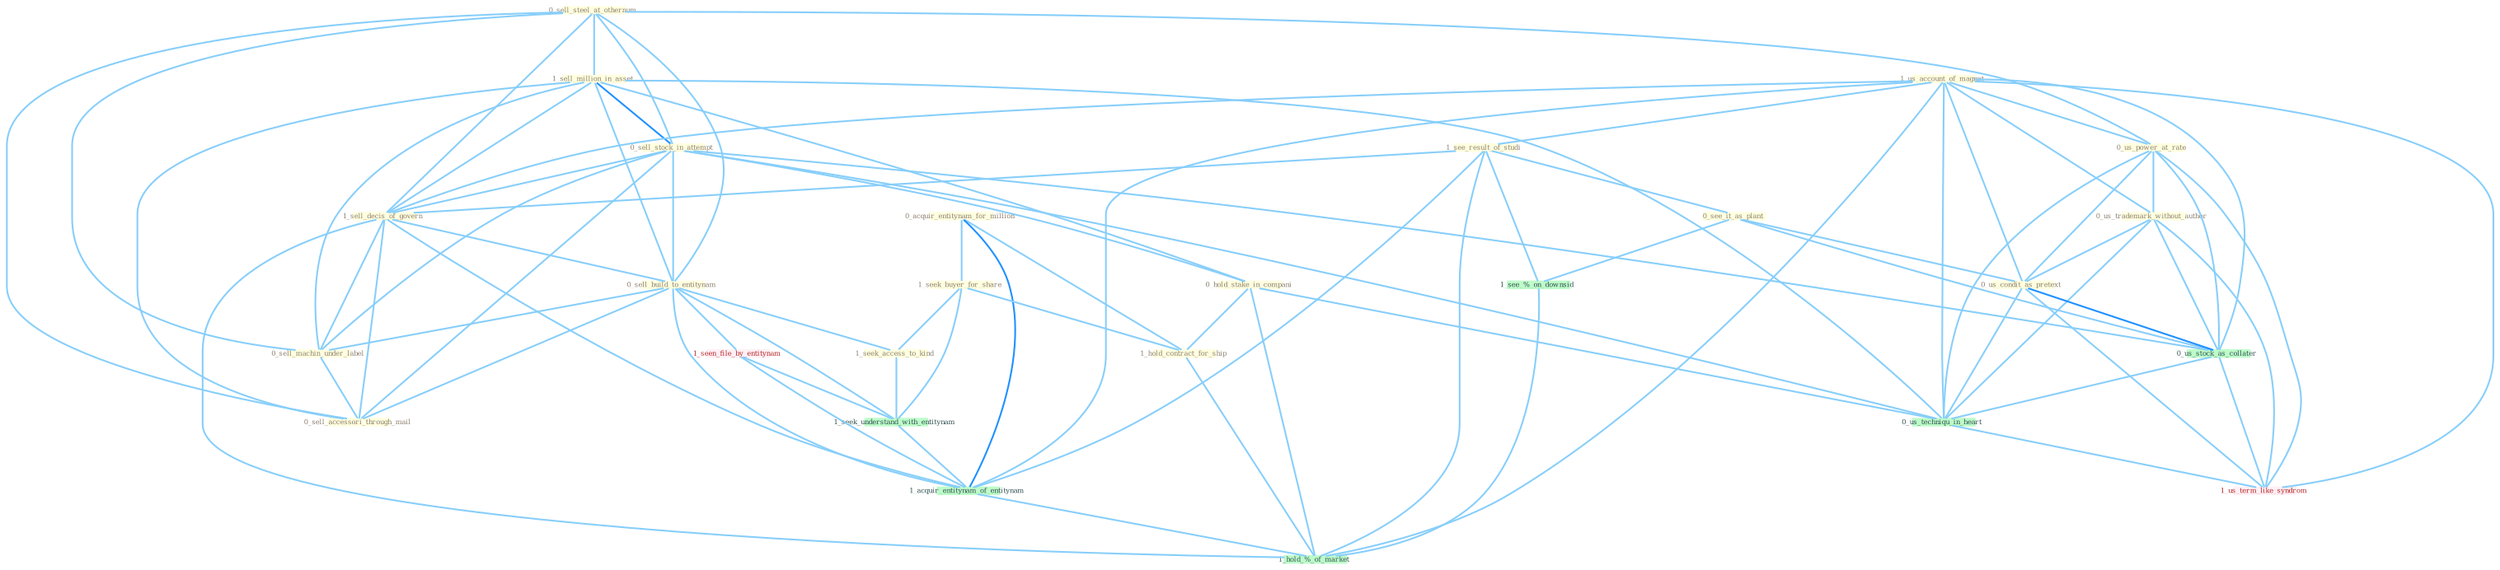 Graph G{ 
    node
    [shape=polygon,style=filled,width=.5,height=.06,color="#BDFCC9",fixedsize=true,fontsize=4,
    fontcolor="#2f4f4f"];
    {node
    [color="#ffffe0", fontcolor="#8b7d6b"] "0_sell_steel_at_othernum " "1_sell_million_in_asset " "1_us_account_of_magnat " "0_sell_stock_in_attempt " "0_us_power_at_rate " "1_see_result_of_studi " "1_sell_decis_of_govern " "0_acquir_entitynam_for_million " "0_sell_build_to_entitynam " "0_sell_machin_under_label " "0_hold_stake_in_compani " "0_us_trademark_without_author " "1_seek_buyer_for_share " "0_see_it_as_plant " "1_hold_contract_for_ship " "0_sell_accessori_through_mail " "1_seek_access_to_kind " "0_us_condit_as_pretext "}
{node [color="#fff0f5", fontcolor="#b22222"] "1_seen_file_by_entitynam " "1_us_term_like_syndrom "}
edge [color="#B0E2FF"];

	"0_sell_steel_at_othernum " -- "1_sell_million_in_asset " [w="1", color="#87cefa" ];
	"0_sell_steel_at_othernum " -- "0_sell_stock_in_attempt " [w="1", color="#87cefa" ];
	"0_sell_steel_at_othernum " -- "0_us_power_at_rate " [w="1", color="#87cefa" ];
	"0_sell_steel_at_othernum " -- "1_sell_decis_of_govern " [w="1", color="#87cefa" ];
	"0_sell_steel_at_othernum " -- "0_sell_build_to_entitynam " [w="1", color="#87cefa" ];
	"0_sell_steel_at_othernum " -- "0_sell_machin_under_label " [w="1", color="#87cefa" ];
	"0_sell_steel_at_othernum " -- "0_sell_accessori_through_mail " [w="1", color="#87cefa" ];
	"1_sell_million_in_asset " -- "0_sell_stock_in_attempt " [w="2", color="#1e90ff" , len=0.8];
	"1_sell_million_in_asset " -- "1_sell_decis_of_govern " [w="1", color="#87cefa" ];
	"1_sell_million_in_asset " -- "0_sell_build_to_entitynam " [w="1", color="#87cefa" ];
	"1_sell_million_in_asset " -- "0_sell_machin_under_label " [w="1", color="#87cefa" ];
	"1_sell_million_in_asset " -- "0_hold_stake_in_compani " [w="1", color="#87cefa" ];
	"1_sell_million_in_asset " -- "0_sell_accessori_through_mail " [w="1", color="#87cefa" ];
	"1_sell_million_in_asset " -- "0_us_techniqu_in_heart " [w="1", color="#87cefa" ];
	"1_us_account_of_magnat " -- "0_us_power_at_rate " [w="1", color="#87cefa" ];
	"1_us_account_of_magnat " -- "1_see_result_of_studi " [w="1", color="#87cefa" ];
	"1_us_account_of_magnat " -- "1_sell_decis_of_govern " [w="1", color="#87cefa" ];
	"1_us_account_of_magnat " -- "0_us_trademark_without_author " [w="1", color="#87cefa" ];
	"1_us_account_of_magnat " -- "0_us_condit_as_pretext " [w="1", color="#87cefa" ];
	"1_us_account_of_magnat " -- "0_us_stock_as_collater " [w="1", color="#87cefa" ];
	"1_us_account_of_magnat " -- "1_acquir_entitynam_of_entitynam " [w="1", color="#87cefa" ];
	"1_us_account_of_magnat " -- "0_us_techniqu_in_heart " [w="1", color="#87cefa" ];
	"1_us_account_of_magnat " -- "1_us_term_like_syndrom " [w="1", color="#87cefa" ];
	"1_us_account_of_magnat " -- "1_hold_%_of_market " [w="1", color="#87cefa" ];
	"0_sell_stock_in_attempt " -- "1_sell_decis_of_govern " [w="1", color="#87cefa" ];
	"0_sell_stock_in_attempt " -- "0_sell_build_to_entitynam " [w="1", color="#87cefa" ];
	"0_sell_stock_in_attempt " -- "0_sell_machin_under_label " [w="1", color="#87cefa" ];
	"0_sell_stock_in_attempt " -- "0_hold_stake_in_compani " [w="1", color="#87cefa" ];
	"0_sell_stock_in_attempt " -- "0_sell_accessori_through_mail " [w="1", color="#87cefa" ];
	"0_sell_stock_in_attempt " -- "0_us_stock_as_collater " [w="1", color="#87cefa" ];
	"0_sell_stock_in_attempt " -- "0_us_techniqu_in_heart " [w="1", color="#87cefa" ];
	"0_us_power_at_rate " -- "0_us_trademark_without_author " [w="1", color="#87cefa" ];
	"0_us_power_at_rate " -- "0_us_condit_as_pretext " [w="1", color="#87cefa" ];
	"0_us_power_at_rate " -- "0_us_stock_as_collater " [w="1", color="#87cefa" ];
	"0_us_power_at_rate " -- "0_us_techniqu_in_heart " [w="1", color="#87cefa" ];
	"0_us_power_at_rate " -- "1_us_term_like_syndrom " [w="1", color="#87cefa" ];
	"1_see_result_of_studi " -- "1_sell_decis_of_govern " [w="1", color="#87cefa" ];
	"1_see_result_of_studi " -- "0_see_it_as_plant " [w="1", color="#87cefa" ];
	"1_see_result_of_studi " -- "1_acquir_entitynam_of_entitynam " [w="1", color="#87cefa" ];
	"1_see_result_of_studi " -- "1_see_%_on_downsid " [w="1", color="#87cefa" ];
	"1_see_result_of_studi " -- "1_hold_%_of_market " [w="1", color="#87cefa" ];
	"1_sell_decis_of_govern " -- "0_sell_build_to_entitynam " [w="1", color="#87cefa" ];
	"1_sell_decis_of_govern " -- "0_sell_machin_under_label " [w="1", color="#87cefa" ];
	"1_sell_decis_of_govern " -- "0_sell_accessori_through_mail " [w="1", color="#87cefa" ];
	"1_sell_decis_of_govern " -- "1_acquir_entitynam_of_entitynam " [w="1", color="#87cefa" ];
	"1_sell_decis_of_govern " -- "1_hold_%_of_market " [w="1", color="#87cefa" ];
	"0_acquir_entitynam_for_million " -- "1_seek_buyer_for_share " [w="1", color="#87cefa" ];
	"0_acquir_entitynam_for_million " -- "1_hold_contract_for_ship " [w="1", color="#87cefa" ];
	"0_acquir_entitynam_for_million " -- "1_acquir_entitynam_of_entitynam " [w="2", color="#1e90ff" , len=0.8];
	"0_sell_build_to_entitynam " -- "0_sell_machin_under_label " [w="1", color="#87cefa" ];
	"0_sell_build_to_entitynam " -- "0_sell_accessori_through_mail " [w="1", color="#87cefa" ];
	"0_sell_build_to_entitynam " -- "1_seek_access_to_kind " [w="1", color="#87cefa" ];
	"0_sell_build_to_entitynam " -- "1_seen_file_by_entitynam " [w="1", color="#87cefa" ];
	"0_sell_build_to_entitynam " -- "1_seek_understand_with_entitynam " [w="1", color="#87cefa" ];
	"0_sell_build_to_entitynam " -- "1_acquir_entitynam_of_entitynam " [w="1", color="#87cefa" ];
	"0_sell_machin_under_label " -- "0_sell_accessori_through_mail " [w="1", color="#87cefa" ];
	"0_hold_stake_in_compani " -- "1_hold_contract_for_ship " [w="1", color="#87cefa" ];
	"0_hold_stake_in_compani " -- "0_us_techniqu_in_heart " [w="1", color="#87cefa" ];
	"0_hold_stake_in_compani " -- "1_hold_%_of_market " [w="1", color="#87cefa" ];
	"0_us_trademark_without_author " -- "0_us_condit_as_pretext " [w="1", color="#87cefa" ];
	"0_us_trademark_without_author " -- "0_us_stock_as_collater " [w="1", color="#87cefa" ];
	"0_us_trademark_without_author " -- "0_us_techniqu_in_heart " [w="1", color="#87cefa" ];
	"0_us_trademark_without_author " -- "1_us_term_like_syndrom " [w="1", color="#87cefa" ];
	"1_seek_buyer_for_share " -- "1_hold_contract_for_ship " [w="1", color="#87cefa" ];
	"1_seek_buyer_for_share " -- "1_seek_access_to_kind " [w="1", color="#87cefa" ];
	"1_seek_buyer_for_share " -- "1_seek_understand_with_entitynam " [w="1", color="#87cefa" ];
	"0_see_it_as_plant " -- "0_us_condit_as_pretext " [w="1", color="#87cefa" ];
	"0_see_it_as_plant " -- "0_us_stock_as_collater " [w="1", color="#87cefa" ];
	"0_see_it_as_plant " -- "1_see_%_on_downsid " [w="1", color="#87cefa" ];
	"1_hold_contract_for_ship " -- "1_hold_%_of_market " [w="1", color="#87cefa" ];
	"1_seek_access_to_kind " -- "1_seek_understand_with_entitynam " [w="1", color="#87cefa" ];
	"0_us_condit_as_pretext " -- "0_us_stock_as_collater " [w="2", color="#1e90ff" , len=0.8];
	"0_us_condit_as_pretext " -- "0_us_techniqu_in_heart " [w="1", color="#87cefa" ];
	"0_us_condit_as_pretext " -- "1_us_term_like_syndrom " [w="1", color="#87cefa" ];
	"1_seen_file_by_entitynam " -- "1_seek_understand_with_entitynam " [w="1", color="#87cefa" ];
	"1_seen_file_by_entitynam " -- "1_acquir_entitynam_of_entitynam " [w="1", color="#87cefa" ];
	"0_us_stock_as_collater " -- "0_us_techniqu_in_heart " [w="1", color="#87cefa" ];
	"0_us_stock_as_collater " -- "1_us_term_like_syndrom " [w="1", color="#87cefa" ];
	"1_seek_understand_with_entitynam " -- "1_acquir_entitynam_of_entitynam " [w="1", color="#87cefa" ];
	"1_acquir_entitynam_of_entitynam " -- "1_hold_%_of_market " [w="1", color="#87cefa" ];
	"0_us_techniqu_in_heart " -- "1_us_term_like_syndrom " [w="1", color="#87cefa" ];
	"1_see_%_on_downsid " -- "1_hold_%_of_market " [w="1", color="#87cefa" ];
}